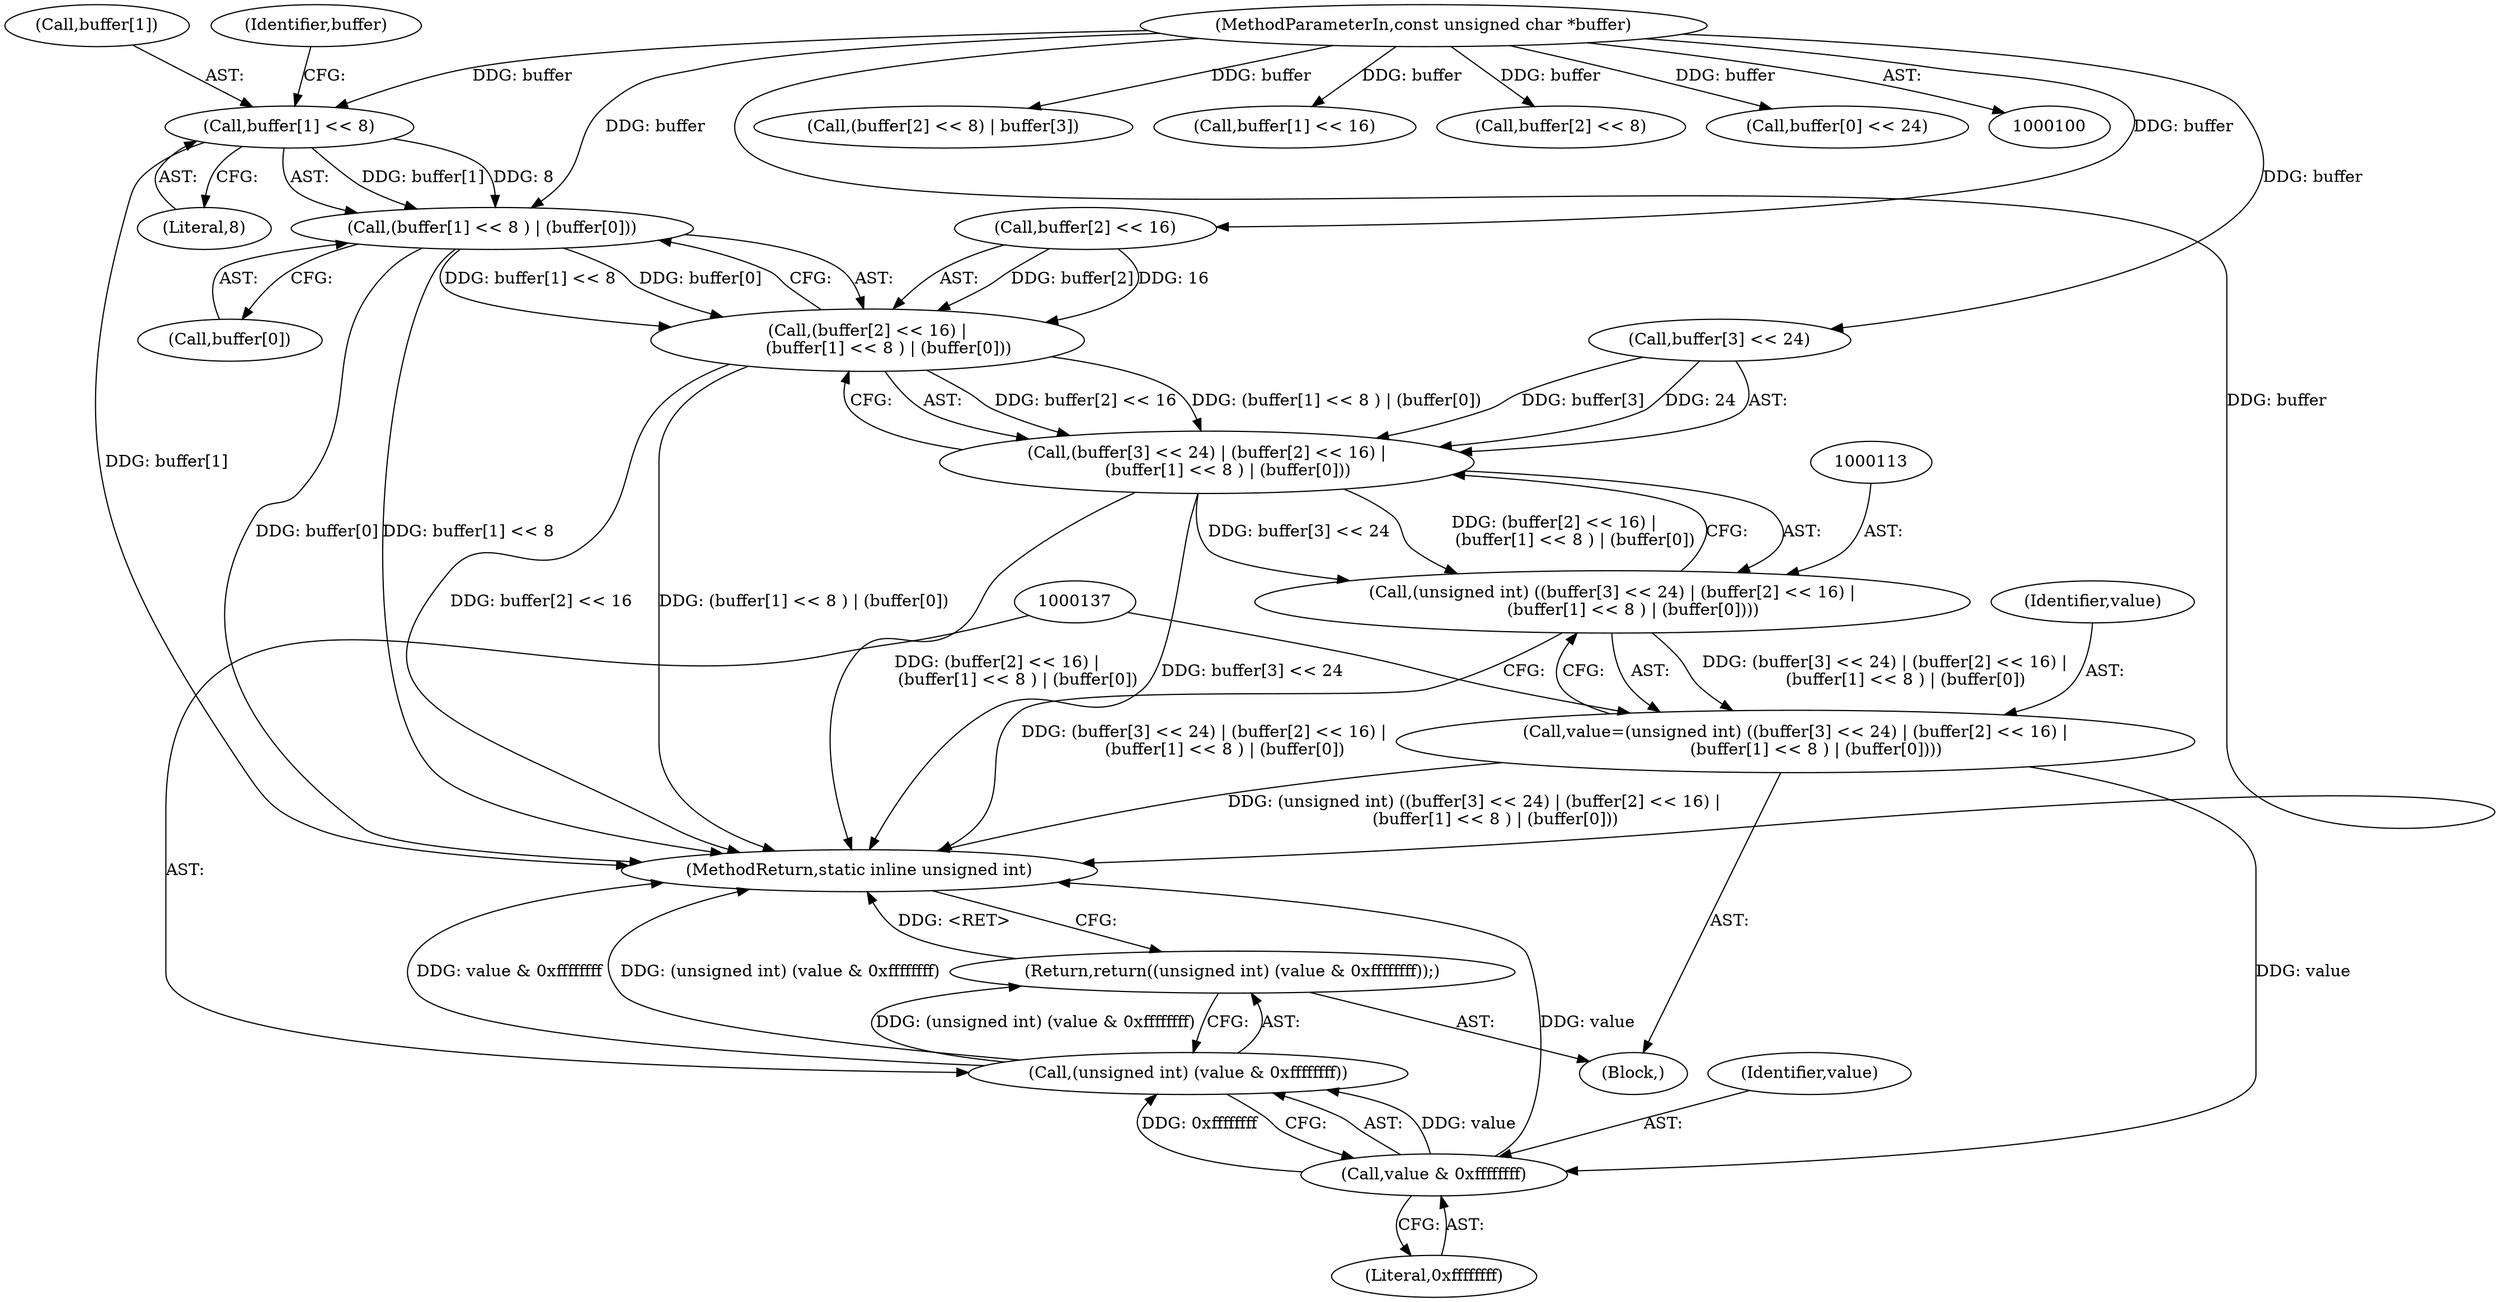 digraph "1_ImageMagick_d8ab7f046587f2e9f734b687ba7e6e10147c294b_10@array" {
"1000127" [label="(Call,buffer[1] << 8)"];
"1000102" [label="(MethodParameterIn,const unsigned char *buffer)"];
"1000126" [label="(Call,(buffer[1] << 8 ) | (buffer[0]))"];
"1000120" [label="(Call,(buffer[2] << 16) |\n        (buffer[1] << 8 ) | (buffer[0]))"];
"1000114" [label="(Call,(buffer[3] << 24) | (buffer[2] << 16) |\n        (buffer[1] << 8 ) | (buffer[0]))"];
"1000112" [label="(Call,(unsigned int) ((buffer[3] << 24) | (buffer[2] << 16) |\n        (buffer[1] << 8 ) | (buffer[0])))"];
"1000110" [label="(Call,value=(unsigned int) ((buffer[3] << 24) | (buffer[2] << 16) |\n        (buffer[1] << 8 ) | (buffer[0])))"];
"1000138" [label="(Call,value & 0xffffffff)"];
"1000136" [label="(Call,(unsigned int) (value & 0xffffffff))"];
"1000135" [label="(Return,return((unsigned int) (value & 0xffffffff));)"];
"1000109" [label="(Block,)"];
"1000128" [label="(Call,buffer[1])"];
"1000136" [label="(Call,(unsigned int) (value & 0xffffffff))"];
"1000133" [label="(Identifier,buffer)"];
"1000121" [label="(Call,buffer[2] << 16)"];
"1000139" [label="(Identifier,value)"];
"1000110" [label="(Call,value=(unsigned int) ((buffer[3] << 24) | (buffer[2] << 16) |\n        (buffer[1] << 8 ) | (buffer[0])))"];
"1000140" [label="(Literal,0xffffffff)"];
"1000131" [label="(Literal,8)"];
"1000120" [label="(Call,(buffer[2] << 16) |\n        (buffer[1] << 8 ) | (buffer[0]))"];
"1000102" [label="(MethodParameterIn,const unsigned char *buffer)"];
"1000111" [label="(Identifier,value)"];
"1000135" [label="(Return,return((unsigned int) (value & 0xffffffff));)"];
"1000112" [label="(Call,(unsigned int) ((buffer[3] << 24) | (buffer[2] << 16) |\n        (buffer[1] << 8 ) | (buffer[0])))"];
"1000114" [label="(Call,(buffer[3] << 24) | (buffer[2] << 16) |\n        (buffer[1] << 8 ) | (buffer[0]))"];
"1000157" [label="(Call,(buffer[2] << 8) | buffer[3])"];
"1000138" [label="(Call,value & 0xffffffff)"];
"1000152" [label="(Call,buffer[1] << 16)"];
"1000126" [label="(Call,(buffer[1] << 8 ) | (buffer[0]))"];
"1000115" [label="(Call,buffer[3] << 24)"];
"1000158" [label="(Call,buffer[2] << 8)"];
"1000127" [label="(Call,buffer[1] << 8)"];
"1000146" [label="(Call,buffer[0] << 24)"];
"1000132" [label="(Call,buffer[0])"];
"1000172" [label="(MethodReturn,static inline unsigned int)"];
"1000127" -> "1000126"  [label="AST: "];
"1000127" -> "1000131"  [label="CFG: "];
"1000128" -> "1000127"  [label="AST: "];
"1000131" -> "1000127"  [label="AST: "];
"1000133" -> "1000127"  [label="CFG: "];
"1000127" -> "1000172"  [label="DDG: buffer[1]"];
"1000127" -> "1000126"  [label="DDG: buffer[1]"];
"1000127" -> "1000126"  [label="DDG: 8"];
"1000102" -> "1000127"  [label="DDG: buffer"];
"1000102" -> "1000100"  [label="AST: "];
"1000102" -> "1000172"  [label="DDG: buffer"];
"1000102" -> "1000115"  [label="DDG: buffer"];
"1000102" -> "1000121"  [label="DDG: buffer"];
"1000102" -> "1000126"  [label="DDG: buffer"];
"1000102" -> "1000146"  [label="DDG: buffer"];
"1000102" -> "1000152"  [label="DDG: buffer"];
"1000102" -> "1000158"  [label="DDG: buffer"];
"1000102" -> "1000157"  [label="DDG: buffer"];
"1000126" -> "1000120"  [label="AST: "];
"1000126" -> "1000132"  [label="CFG: "];
"1000132" -> "1000126"  [label="AST: "];
"1000120" -> "1000126"  [label="CFG: "];
"1000126" -> "1000172"  [label="DDG: buffer[0]"];
"1000126" -> "1000172"  [label="DDG: buffer[1] << 8"];
"1000126" -> "1000120"  [label="DDG: buffer[1] << 8"];
"1000126" -> "1000120"  [label="DDG: buffer[0]"];
"1000120" -> "1000114"  [label="AST: "];
"1000121" -> "1000120"  [label="AST: "];
"1000114" -> "1000120"  [label="CFG: "];
"1000120" -> "1000172"  [label="DDG: (buffer[1] << 8 ) | (buffer[0])"];
"1000120" -> "1000172"  [label="DDG: buffer[2] << 16"];
"1000120" -> "1000114"  [label="DDG: buffer[2] << 16"];
"1000120" -> "1000114"  [label="DDG: (buffer[1] << 8 ) | (buffer[0])"];
"1000121" -> "1000120"  [label="DDG: buffer[2]"];
"1000121" -> "1000120"  [label="DDG: 16"];
"1000114" -> "1000112"  [label="AST: "];
"1000115" -> "1000114"  [label="AST: "];
"1000112" -> "1000114"  [label="CFG: "];
"1000114" -> "1000172"  [label="DDG: buffer[3] << 24"];
"1000114" -> "1000172"  [label="DDG: (buffer[2] << 16) |\n        (buffer[1] << 8 ) | (buffer[0])"];
"1000114" -> "1000112"  [label="DDG: buffer[3] << 24"];
"1000114" -> "1000112"  [label="DDG: (buffer[2] << 16) |\n        (buffer[1] << 8 ) | (buffer[0])"];
"1000115" -> "1000114"  [label="DDG: buffer[3]"];
"1000115" -> "1000114"  [label="DDG: 24"];
"1000112" -> "1000110"  [label="AST: "];
"1000113" -> "1000112"  [label="AST: "];
"1000110" -> "1000112"  [label="CFG: "];
"1000112" -> "1000172"  [label="DDG: (buffer[3] << 24) | (buffer[2] << 16) |\n        (buffer[1] << 8 ) | (buffer[0])"];
"1000112" -> "1000110"  [label="DDG: (buffer[3] << 24) | (buffer[2] << 16) |\n        (buffer[1] << 8 ) | (buffer[0])"];
"1000110" -> "1000109"  [label="AST: "];
"1000111" -> "1000110"  [label="AST: "];
"1000137" -> "1000110"  [label="CFG: "];
"1000110" -> "1000172"  [label="DDG: (unsigned int) ((buffer[3] << 24) | (buffer[2] << 16) |\n        (buffer[1] << 8 ) | (buffer[0]))"];
"1000110" -> "1000138"  [label="DDG: value"];
"1000138" -> "1000136"  [label="AST: "];
"1000138" -> "1000140"  [label="CFG: "];
"1000139" -> "1000138"  [label="AST: "];
"1000140" -> "1000138"  [label="AST: "];
"1000136" -> "1000138"  [label="CFG: "];
"1000138" -> "1000172"  [label="DDG: value"];
"1000138" -> "1000136"  [label="DDG: value"];
"1000138" -> "1000136"  [label="DDG: 0xffffffff"];
"1000136" -> "1000135"  [label="AST: "];
"1000137" -> "1000136"  [label="AST: "];
"1000135" -> "1000136"  [label="CFG: "];
"1000136" -> "1000172"  [label="DDG: (unsigned int) (value & 0xffffffff)"];
"1000136" -> "1000172"  [label="DDG: value & 0xffffffff"];
"1000136" -> "1000135"  [label="DDG: (unsigned int) (value & 0xffffffff)"];
"1000135" -> "1000109"  [label="AST: "];
"1000172" -> "1000135"  [label="CFG: "];
"1000135" -> "1000172"  [label="DDG: <RET>"];
}

